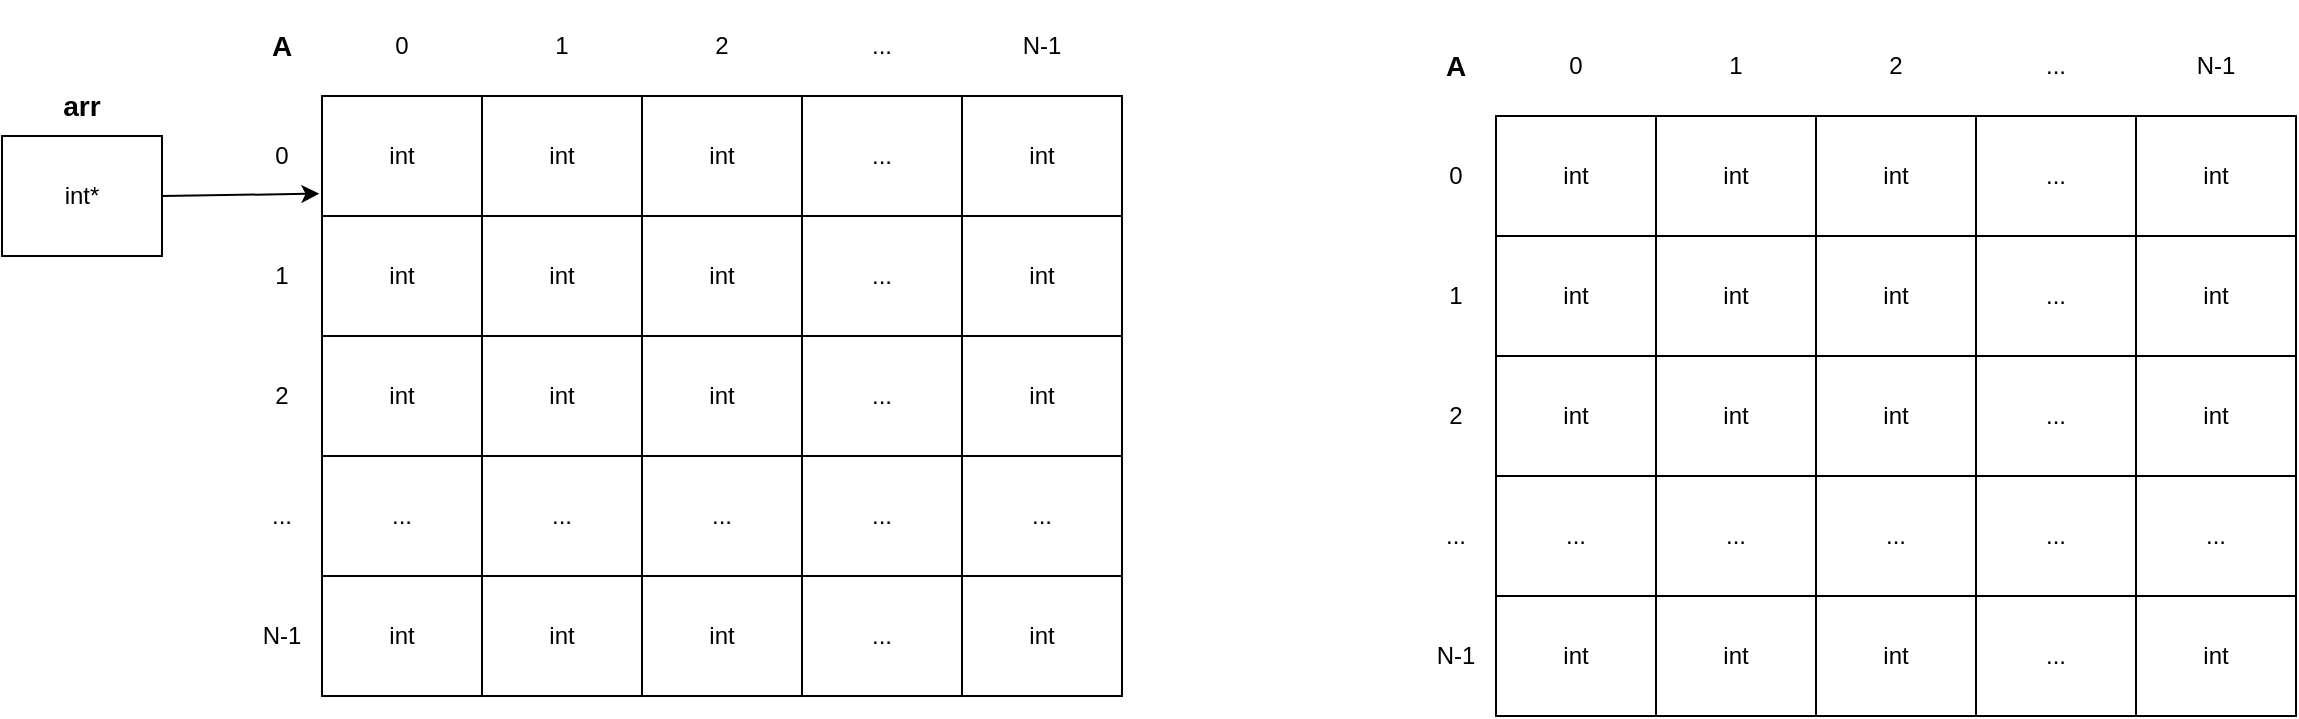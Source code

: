 <mxfile version="21.3.8" type="github">
  <diagram name="Страница 1" id="xqyo1aCv6y1s4ilyNs6u">
    <mxGraphModel dx="789" dy="438" grid="1" gridSize="10" guides="1" tooltips="1" connect="1" arrows="1" fold="1" page="1" pageScale="1" pageWidth="827" pageHeight="1169" math="0" shadow="0">
      <root>
        <mxCell id="0" />
        <mxCell id="1" parent="0" />
        <mxCell id="ingsuzG6ATiphhRYlCw5-27" value="int" style="rounded=0;whiteSpace=wrap;html=1;" vertex="1" parent="1">
          <mxGeometry x="370" y="300" width="80" height="60" as="geometry" />
        </mxCell>
        <mxCell id="ingsuzG6ATiphhRYlCw5-28" value="int" style="rounded=0;whiteSpace=wrap;html=1;" vertex="1" parent="1">
          <mxGeometry x="610" y="300" width="80" height="60" as="geometry" />
        </mxCell>
        <mxCell id="ingsuzG6ATiphhRYlCw5-29" value="int" style="rounded=0;whiteSpace=wrap;html=1;" vertex="1" parent="1">
          <mxGeometry x="450" y="300" width="80" height="60" as="geometry" />
        </mxCell>
        <mxCell id="ingsuzG6ATiphhRYlCw5-30" value="int" style="rounded=0;whiteSpace=wrap;html=1;" vertex="1" parent="1">
          <mxGeometry x="290" y="300" width="80" height="60" as="geometry" />
        </mxCell>
        <mxCell id="ingsuzG6ATiphhRYlCw5-31" value="..." style="rounded=0;whiteSpace=wrap;html=1;" vertex="1" parent="1">
          <mxGeometry x="530" y="300" width="80" height="60" as="geometry" />
        </mxCell>
        <mxCell id="ingsuzG6ATiphhRYlCw5-32" value="int" style="rounded=0;whiteSpace=wrap;html=1;" vertex="1" parent="1">
          <mxGeometry x="370" y="360" width="80" height="60" as="geometry" />
        </mxCell>
        <mxCell id="ingsuzG6ATiphhRYlCw5-33" value="int" style="rounded=0;whiteSpace=wrap;html=1;" vertex="1" parent="1">
          <mxGeometry x="610" y="360" width="80" height="60" as="geometry" />
        </mxCell>
        <mxCell id="ingsuzG6ATiphhRYlCw5-34" value="int" style="rounded=0;whiteSpace=wrap;html=1;" vertex="1" parent="1">
          <mxGeometry x="450" y="360" width="80" height="60" as="geometry" />
        </mxCell>
        <mxCell id="ingsuzG6ATiphhRYlCw5-35" value="int" style="rounded=0;whiteSpace=wrap;html=1;" vertex="1" parent="1">
          <mxGeometry x="290" y="360" width="80" height="60" as="geometry" />
        </mxCell>
        <mxCell id="ingsuzG6ATiphhRYlCw5-36" value="..." style="rounded=0;whiteSpace=wrap;html=1;" vertex="1" parent="1">
          <mxGeometry x="530" y="360" width="80" height="60" as="geometry" />
        </mxCell>
        <mxCell id="ingsuzG6ATiphhRYlCw5-37" value="int" style="rounded=0;whiteSpace=wrap;html=1;" vertex="1" parent="1">
          <mxGeometry x="370" y="420" width="80" height="60" as="geometry" />
        </mxCell>
        <mxCell id="ingsuzG6ATiphhRYlCw5-38" value="int" style="rounded=0;whiteSpace=wrap;html=1;" vertex="1" parent="1">
          <mxGeometry x="610" y="420" width="80" height="60" as="geometry" />
        </mxCell>
        <mxCell id="ingsuzG6ATiphhRYlCw5-39" value="int" style="rounded=0;whiteSpace=wrap;html=1;" vertex="1" parent="1">
          <mxGeometry x="450" y="420" width="80" height="60" as="geometry" />
        </mxCell>
        <mxCell id="ingsuzG6ATiphhRYlCw5-40" value="int" style="rounded=0;whiteSpace=wrap;html=1;" vertex="1" parent="1">
          <mxGeometry x="290" y="420" width="80" height="60" as="geometry" />
        </mxCell>
        <mxCell id="ingsuzG6ATiphhRYlCw5-41" value="..." style="rounded=0;whiteSpace=wrap;html=1;" vertex="1" parent="1">
          <mxGeometry x="530" y="420" width="80" height="60" as="geometry" />
        </mxCell>
        <mxCell id="ingsuzG6ATiphhRYlCw5-42" value="..." style="rounded=0;whiteSpace=wrap;html=1;" vertex="1" parent="1">
          <mxGeometry x="370" y="480" width="80" height="60" as="geometry" />
        </mxCell>
        <mxCell id="ingsuzG6ATiphhRYlCw5-43" value="..." style="rounded=0;whiteSpace=wrap;html=1;" vertex="1" parent="1">
          <mxGeometry x="610" y="480" width="80" height="60" as="geometry" />
        </mxCell>
        <mxCell id="ingsuzG6ATiphhRYlCw5-44" value="..." style="rounded=0;whiteSpace=wrap;html=1;" vertex="1" parent="1">
          <mxGeometry x="450" y="480" width="80" height="60" as="geometry" />
        </mxCell>
        <mxCell id="ingsuzG6ATiphhRYlCw5-45" value="..." style="rounded=0;whiteSpace=wrap;html=1;" vertex="1" parent="1">
          <mxGeometry x="290" y="480" width="80" height="60" as="geometry" />
        </mxCell>
        <mxCell id="ingsuzG6ATiphhRYlCw5-46" value="..." style="rounded=0;whiteSpace=wrap;html=1;" vertex="1" parent="1">
          <mxGeometry x="530" y="480" width="80" height="60" as="geometry" />
        </mxCell>
        <mxCell id="ingsuzG6ATiphhRYlCw5-47" value="int" style="rounded=0;whiteSpace=wrap;html=1;" vertex="1" parent="1">
          <mxGeometry x="370" y="540" width="80" height="60" as="geometry" />
        </mxCell>
        <mxCell id="ingsuzG6ATiphhRYlCw5-48" value="int" style="rounded=0;whiteSpace=wrap;html=1;" vertex="1" parent="1">
          <mxGeometry x="610" y="540" width="80" height="60" as="geometry" />
        </mxCell>
        <mxCell id="ingsuzG6ATiphhRYlCw5-49" value="int" style="rounded=0;whiteSpace=wrap;html=1;" vertex="1" parent="1">
          <mxGeometry x="450" y="540" width="80" height="60" as="geometry" />
        </mxCell>
        <mxCell id="ingsuzG6ATiphhRYlCw5-50" value="int" style="rounded=0;whiteSpace=wrap;html=1;" vertex="1" parent="1">
          <mxGeometry x="290" y="540" width="80" height="60" as="geometry" />
        </mxCell>
        <mxCell id="ingsuzG6ATiphhRYlCw5-51" value="..." style="rounded=0;whiteSpace=wrap;html=1;" vertex="1" parent="1">
          <mxGeometry x="530" y="540" width="80" height="60" as="geometry" />
        </mxCell>
        <mxCell id="ingsuzG6ATiphhRYlCw5-52" value="0" style="text;html=1;strokeColor=none;fillColor=none;align=center;verticalAlign=middle;whiteSpace=wrap;rounded=0;" vertex="1" parent="1">
          <mxGeometry x="300" y="260" width="60" height="30" as="geometry" />
        </mxCell>
        <mxCell id="ingsuzG6ATiphhRYlCw5-53" value="1" style="text;html=1;strokeColor=none;fillColor=none;align=center;verticalAlign=middle;whiteSpace=wrap;rounded=0;" vertex="1" parent="1">
          <mxGeometry x="380" y="260" width="60" height="30" as="geometry" />
        </mxCell>
        <mxCell id="ingsuzG6ATiphhRYlCw5-54" value="2" style="text;html=1;strokeColor=none;fillColor=none;align=center;verticalAlign=middle;whiteSpace=wrap;rounded=0;" vertex="1" parent="1">
          <mxGeometry x="460" y="260" width="60" height="30" as="geometry" />
        </mxCell>
        <mxCell id="ingsuzG6ATiphhRYlCw5-55" value="..." style="text;html=1;strokeColor=none;fillColor=none;align=center;verticalAlign=middle;whiteSpace=wrap;rounded=0;" vertex="1" parent="1">
          <mxGeometry x="540" y="260" width="60" height="30" as="geometry" />
        </mxCell>
        <mxCell id="ingsuzG6ATiphhRYlCw5-56" value="N-1" style="text;html=1;strokeColor=none;fillColor=none;align=center;verticalAlign=middle;whiteSpace=wrap;rounded=0;" vertex="1" parent="1">
          <mxGeometry x="620" y="260" width="60" height="30" as="geometry" />
        </mxCell>
        <mxCell id="ingsuzG6ATiphhRYlCw5-57" value="0" style="text;html=1;strokeColor=none;fillColor=none;align=center;verticalAlign=middle;whiteSpace=wrap;rounded=0;" vertex="1" parent="1">
          <mxGeometry x="240" y="315" width="60" height="30" as="geometry" />
        </mxCell>
        <mxCell id="ingsuzG6ATiphhRYlCw5-58" value="1" style="text;html=1;strokeColor=none;fillColor=none;align=center;verticalAlign=middle;whiteSpace=wrap;rounded=0;" vertex="1" parent="1">
          <mxGeometry x="240" y="375" width="60" height="30" as="geometry" />
        </mxCell>
        <mxCell id="ingsuzG6ATiphhRYlCw5-59" value="2" style="text;html=1;strokeColor=none;fillColor=none;align=center;verticalAlign=middle;whiteSpace=wrap;rounded=0;" vertex="1" parent="1">
          <mxGeometry x="240" y="435" width="60" height="30" as="geometry" />
        </mxCell>
        <mxCell id="ingsuzG6ATiphhRYlCw5-60" value="..." style="text;html=1;strokeColor=none;fillColor=none;align=center;verticalAlign=middle;whiteSpace=wrap;rounded=0;" vertex="1" parent="1">
          <mxGeometry x="240" y="495" width="60" height="30" as="geometry" />
        </mxCell>
        <mxCell id="ingsuzG6ATiphhRYlCw5-61" value="N-1" style="text;html=1;strokeColor=none;fillColor=none;align=center;verticalAlign=middle;whiteSpace=wrap;rounded=0;" vertex="1" parent="1">
          <mxGeometry x="240" y="555" width="60" height="30" as="geometry" />
        </mxCell>
        <mxCell id="ingsuzG6ATiphhRYlCw5-62" value="&lt;h3&gt;&lt;font style=&quot;font-size: 14px;&quot;&gt;A&lt;/font&gt;&lt;/h3&gt;" style="text;html=1;strokeColor=none;fillColor=none;align=center;verticalAlign=middle;whiteSpace=wrap;rounded=0;" vertex="1" parent="1">
          <mxGeometry x="240" y="260" width="60" height="30" as="geometry" />
        </mxCell>
        <mxCell id="ingsuzG6ATiphhRYlCw5-63" value="int*" style="rounded=0;whiteSpace=wrap;html=1;" vertex="1" parent="1">
          <mxGeometry x="130" y="320" width="80" height="60" as="geometry" />
        </mxCell>
        <mxCell id="ingsuzG6ATiphhRYlCw5-64" value="&lt;h3&gt;arr&lt;br&gt;&lt;/h3&gt;" style="text;html=1;strokeColor=none;fillColor=none;align=center;verticalAlign=middle;whiteSpace=wrap;rounded=0;" vertex="1" parent="1">
          <mxGeometry x="140" y="290" width="60" height="30" as="geometry" />
        </mxCell>
        <mxCell id="ingsuzG6ATiphhRYlCw5-66" value="" style="endArrow=classic;html=1;rounded=0;exitX=1;exitY=0.5;exitDx=0;exitDy=0;entryX=-0.016;entryY=0.814;entryDx=0;entryDy=0;entryPerimeter=0;" edge="1" parent="1" source="ingsuzG6ATiphhRYlCw5-63" target="ingsuzG6ATiphhRYlCw5-30">
          <mxGeometry width="50" height="50" relative="1" as="geometry">
            <mxPoint x="360" y="460" as="sourcePoint" />
            <mxPoint x="410" y="410" as="targetPoint" />
          </mxGeometry>
        </mxCell>
        <mxCell id="ingsuzG6ATiphhRYlCw5-67" value="int" style="rounded=0;whiteSpace=wrap;html=1;" vertex="1" parent="1">
          <mxGeometry x="957" y="310" width="80" height="60" as="geometry" />
        </mxCell>
        <mxCell id="ingsuzG6ATiphhRYlCw5-68" value="int" style="rounded=0;whiteSpace=wrap;html=1;" vertex="1" parent="1">
          <mxGeometry x="1197" y="310" width="80" height="60" as="geometry" />
        </mxCell>
        <mxCell id="ingsuzG6ATiphhRYlCw5-69" value="int" style="rounded=0;whiteSpace=wrap;html=1;" vertex="1" parent="1">
          <mxGeometry x="1037" y="310" width="80" height="60" as="geometry" />
        </mxCell>
        <mxCell id="ingsuzG6ATiphhRYlCw5-70" value="int" style="rounded=0;whiteSpace=wrap;html=1;" vertex="1" parent="1">
          <mxGeometry x="877" y="310" width="80" height="60" as="geometry" />
        </mxCell>
        <mxCell id="ingsuzG6ATiphhRYlCw5-71" value="..." style="rounded=0;whiteSpace=wrap;html=1;" vertex="1" parent="1">
          <mxGeometry x="1117" y="310" width="80" height="60" as="geometry" />
        </mxCell>
        <mxCell id="ingsuzG6ATiphhRYlCw5-72" value="int" style="rounded=0;whiteSpace=wrap;html=1;" vertex="1" parent="1">
          <mxGeometry x="957" y="370" width="80" height="60" as="geometry" />
        </mxCell>
        <mxCell id="ingsuzG6ATiphhRYlCw5-73" value="int" style="rounded=0;whiteSpace=wrap;html=1;" vertex="1" parent="1">
          <mxGeometry x="1197" y="370" width="80" height="60" as="geometry" />
        </mxCell>
        <mxCell id="ingsuzG6ATiphhRYlCw5-74" value="int" style="rounded=0;whiteSpace=wrap;html=1;" vertex="1" parent="1">
          <mxGeometry x="1037" y="370" width="80" height="60" as="geometry" />
        </mxCell>
        <mxCell id="ingsuzG6ATiphhRYlCw5-75" value="int" style="rounded=0;whiteSpace=wrap;html=1;" vertex="1" parent="1">
          <mxGeometry x="877" y="370" width="80" height="60" as="geometry" />
        </mxCell>
        <mxCell id="ingsuzG6ATiphhRYlCw5-76" value="..." style="rounded=0;whiteSpace=wrap;html=1;" vertex="1" parent="1">
          <mxGeometry x="1117" y="370" width="80" height="60" as="geometry" />
        </mxCell>
        <mxCell id="ingsuzG6ATiphhRYlCw5-77" value="int" style="rounded=0;whiteSpace=wrap;html=1;" vertex="1" parent="1">
          <mxGeometry x="957" y="430" width="80" height="60" as="geometry" />
        </mxCell>
        <mxCell id="ingsuzG6ATiphhRYlCw5-78" value="int" style="rounded=0;whiteSpace=wrap;html=1;" vertex="1" parent="1">
          <mxGeometry x="1197" y="430" width="80" height="60" as="geometry" />
        </mxCell>
        <mxCell id="ingsuzG6ATiphhRYlCw5-79" value="int" style="rounded=0;whiteSpace=wrap;html=1;" vertex="1" parent="1">
          <mxGeometry x="1037" y="430" width="80" height="60" as="geometry" />
        </mxCell>
        <mxCell id="ingsuzG6ATiphhRYlCw5-80" value="int" style="rounded=0;whiteSpace=wrap;html=1;" vertex="1" parent="1">
          <mxGeometry x="877" y="430" width="80" height="60" as="geometry" />
        </mxCell>
        <mxCell id="ingsuzG6ATiphhRYlCw5-81" value="..." style="rounded=0;whiteSpace=wrap;html=1;" vertex="1" parent="1">
          <mxGeometry x="1117" y="430" width="80" height="60" as="geometry" />
        </mxCell>
        <mxCell id="ingsuzG6ATiphhRYlCw5-82" value="..." style="rounded=0;whiteSpace=wrap;html=1;" vertex="1" parent="1">
          <mxGeometry x="957" y="490" width="80" height="60" as="geometry" />
        </mxCell>
        <mxCell id="ingsuzG6ATiphhRYlCw5-83" value="..." style="rounded=0;whiteSpace=wrap;html=1;" vertex="1" parent="1">
          <mxGeometry x="1197" y="490" width="80" height="60" as="geometry" />
        </mxCell>
        <mxCell id="ingsuzG6ATiphhRYlCw5-84" value="..." style="rounded=0;whiteSpace=wrap;html=1;" vertex="1" parent="1">
          <mxGeometry x="1037" y="490" width="80" height="60" as="geometry" />
        </mxCell>
        <mxCell id="ingsuzG6ATiphhRYlCw5-85" value="..." style="rounded=0;whiteSpace=wrap;html=1;" vertex="1" parent="1">
          <mxGeometry x="877" y="490" width="80" height="60" as="geometry" />
        </mxCell>
        <mxCell id="ingsuzG6ATiphhRYlCw5-86" value="..." style="rounded=0;whiteSpace=wrap;html=1;" vertex="1" parent="1">
          <mxGeometry x="1117" y="490" width="80" height="60" as="geometry" />
        </mxCell>
        <mxCell id="ingsuzG6ATiphhRYlCw5-87" value="int" style="rounded=0;whiteSpace=wrap;html=1;" vertex="1" parent="1">
          <mxGeometry x="957" y="550" width="80" height="60" as="geometry" />
        </mxCell>
        <mxCell id="ingsuzG6ATiphhRYlCw5-88" value="int" style="rounded=0;whiteSpace=wrap;html=1;" vertex="1" parent="1">
          <mxGeometry x="1197" y="550" width="80" height="60" as="geometry" />
        </mxCell>
        <mxCell id="ingsuzG6ATiphhRYlCw5-89" value="int" style="rounded=0;whiteSpace=wrap;html=1;" vertex="1" parent="1">
          <mxGeometry x="1037" y="550" width="80" height="60" as="geometry" />
        </mxCell>
        <mxCell id="ingsuzG6ATiphhRYlCw5-90" value="int" style="rounded=0;whiteSpace=wrap;html=1;" vertex="1" parent="1">
          <mxGeometry x="877" y="550" width="80" height="60" as="geometry" />
        </mxCell>
        <mxCell id="ingsuzG6ATiphhRYlCw5-91" value="..." style="rounded=0;whiteSpace=wrap;html=1;" vertex="1" parent="1">
          <mxGeometry x="1117" y="550" width="80" height="60" as="geometry" />
        </mxCell>
        <mxCell id="ingsuzG6ATiphhRYlCw5-92" value="0" style="text;html=1;strokeColor=none;fillColor=none;align=center;verticalAlign=middle;whiteSpace=wrap;rounded=0;" vertex="1" parent="1">
          <mxGeometry x="887" y="270" width="60" height="30" as="geometry" />
        </mxCell>
        <mxCell id="ingsuzG6ATiphhRYlCw5-93" value="1" style="text;html=1;strokeColor=none;fillColor=none;align=center;verticalAlign=middle;whiteSpace=wrap;rounded=0;" vertex="1" parent="1">
          <mxGeometry x="967" y="270" width="60" height="30" as="geometry" />
        </mxCell>
        <mxCell id="ingsuzG6ATiphhRYlCw5-94" value="2" style="text;html=1;strokeColor=none;fillColor=none;align=center;verticalAlign=middle;whiteSpace=wrap;rounded=0;" vertex="1" parent="1">
          <mxGeometry x="1047" y="270" width="60" height="30" as="geometry" />
        </mxCell>
        <mxCell id="ingsuzG6ATiphhRYlCw5-95" value="..." style="text;html=1;strokeColor=none;fillColor=none;align=center;verticalAlign=middle;whiteSpace=wrap;rounded=0;" vertex="1" parent="1">
          <mxGeometry x="1127" y="270" width="60" height="30" as="geometry" />
        </mxCell>
        <mxCell id="ingsuzG6ATiphhRYlCw5-96" value="N-1" style="text;html=1;strokeColor=none;fillColor=none;align=center;verticalAlign=middle;whiteSpace=wrap;rounded=0;" vertex="1" parent="1">
          <mxGeometry x="1207" y="270" width="60" height="30" as="geometry" />
        </mxCell>
        <mxCell id="ingsuzG6ATiphhRYlCw5-97" value="0" style="text;html=1;strokeColor=none;fillColor=none;align=center;verticalAlign=middle;whiteSpace=wrap;rounded=0;" vertex="1" parent="1">
          <mxGeometry x="827" y="325" width="60" height="30" as="geometry" />
        </mxCell>
        <mxCell id="ingsuzG6ATiphhRYlCw5-98" value="1" style="text;html=1;strokeColor=none;fillColor=none;align=center;verticalAlign=middle;whiteSpace=wrap;rounded=0;" vertex="1" parent="1">
          <mxGeometry x="827" y="385" width="60" height="30" as="geometry" />
        </mxCell>
        <mxCell id="ingsuzG6ATiphhRYlCw5-99" value="2" style="text;html=1;strokeColor=none;fillColor=none;align=center;verticalAlign=middle;whiteSpace=wrap;rounded=0;" vertex="1" parent="1">
          <mxGeometry x="827" y="445" width="60" height="30" as="geometry" />
        </mxCell>
        <mxCell id="ingsuzG6ATiphhRYlCw5-100" value="..." style="text;html=1;strokeColor=none;fillColor=none;align=center;verticalAlign=middle;whiteSpace=wrap;rounded=0;" vertex="1" parent="1">
          <mxGeometry x="827" y="505" width="60" height="30" as="geometry" />
        </mxCell>
        <mxCell id="ingsuzG6ATiphhRYlCw5-101" value="N-1" style="text;html=1;strokeColor=none;fillColor=none;align=center;verticalAlign=middle;whiteSpace=wrap;rounded=0;" vertex="1" parent="1">
          <mxGeometry x="827" y="565" width="60" height="30" as="geometry" />
        </mxCell>
        <mxCell id="ingsuzG6ATiphhRYlCw5-102" value="&lt;h3&gt;&lt;font style=&quot;font-size: 14px;&quot;&gt;A&lt;/font&gt;&lt;/h3&gt;" style="text;html=1;strokeColor=none;fillColor=none;align=center;verticalAlign=middle;whiteSpace=wrap;rounded=0;" vertex="1" parent="1">
          <mxGeometry x="827" y="270" width="60" height="30" as="geometry" />
        </mxCell>
      </root>
    </mxGraphModel>
  </diagram>
</mxfile>
